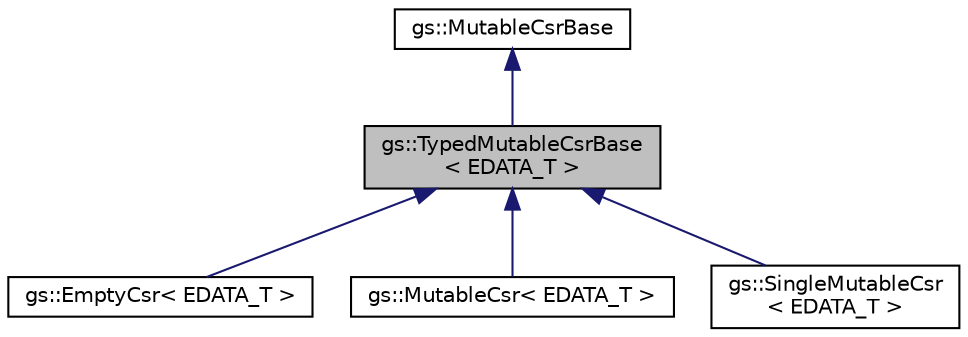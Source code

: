 digraph "gs::TypedMutableCsrBase&lt; EDATA_T &gt;"
{
 // LATEX_PDF_SIZE
  edge [fontname="Helvetica",fontsize="10",labelfontname="Helvetica",labelfontsize="10"];
  node [fontname="Helvetica",fontsize="10",shape=record];
  Node1 [label="gs::TypedMutableCsrBase\l\< EDATA_T \>",height=0.2,width=0.4,color="black", fillcolor="grey75", style="filled", fontcolor="black",tooltip=" "];
  Node2 -> Node1 [dir="back",color="midnightblue",fontsize="10",style="solid",fontname="Helvetica"];
  Node2 [label="gs::MutableCsrBase",height=0.2,width=0.4,color="black", fillcolor="white", style="filled",URL="$classgs_1_1MutableCsrBase.html",tooltip=" "];
  Node1 -> Node3 [dir="back",color="midnightblue",fontsize="10",style="solid",fontname="Helvetica"];
  Node3 [label="gs::EmptyCsr\< EDATA_T \>",height=0.2,width=0.4,color="black", fillcolor="white", style="filled",URL="$classgs_1_1EmptyCsr.html",tooltip=" "];
  Node1 -> Node4 [dir="back",color="midnightblue",fontsize="10",style="solid",fontname="Helvetica"];
  Node4 [label="gs::MutableCsr\< EDATA_T \>",height=0.2,width=0.4,color="black", fillcolor="white", style="filled",URL="$classgs_1_1MutableCsr.html",tooltip=" "];
  Node1 -> Node5 [dir="back",color="midnightblue",fontsize="10",style="solid",fontname="Helvetica"];
  Node5 [label="gs::SingleMutableCsr\l\< EDATA_T \>",height=0.2,width=0.4,color="black", fillcolor="white", style="filled",URL="$classgs_1_1SingleMutableCsr.html",tooltip=" "];
}
